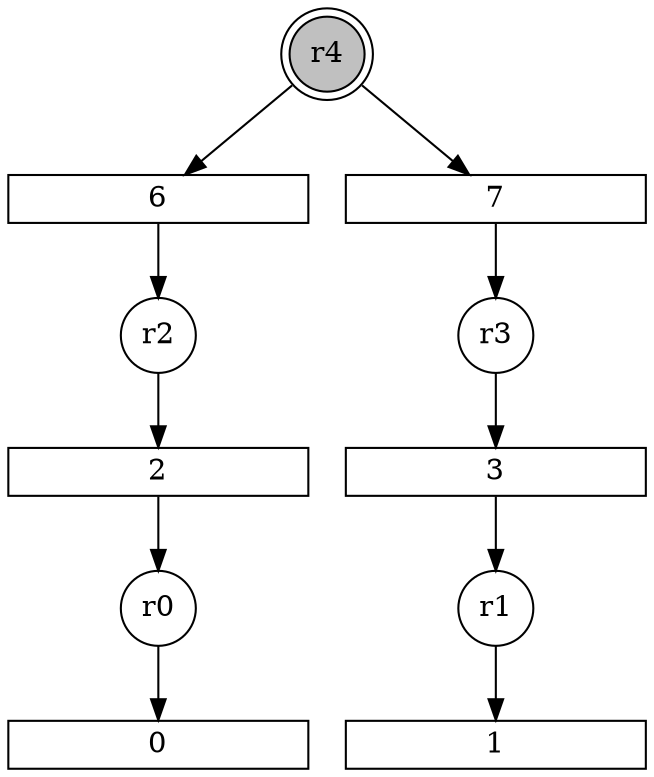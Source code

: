 digraph input4_SM_2_PN{
subgraph initial_place {
	node [shape=doublecircle,fixedsize=true, fixedsize = 2, color = black, fillcolor = gray, style = filled];
	r4;
}
subgraph place {     
	node [shape=circle,fixedsize=true, fixedsize = 2];
	r2;
	r0;
	r3;
	r1;
}
subgraph transitions {
	node [shape=rect,height=0.2,width=2, forcelabels = false];
	0;
	1;
	2;
	3;
	6;
	7;
}
	r0 -> 0;
	r1 -> 1;
	r2 -> 2;
	r3 -> 3;
	r4 -> 6;
	r4 -> 7;
	2 -> r0;
	3 -> r1;
	6 -> r2;
	7 -> r3;
}